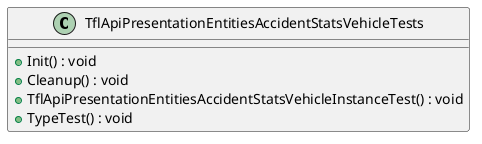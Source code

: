 @startuml
class TflApiPresentationEntitiesAccidentStatsVehicleTests {
    + Init() : void
    + Cleanup() : void
    + TflApiPresentationEntitiesAccidentStatsVehicleInstanceTest() : void
    + TypeTest() : void
}
@enduml
